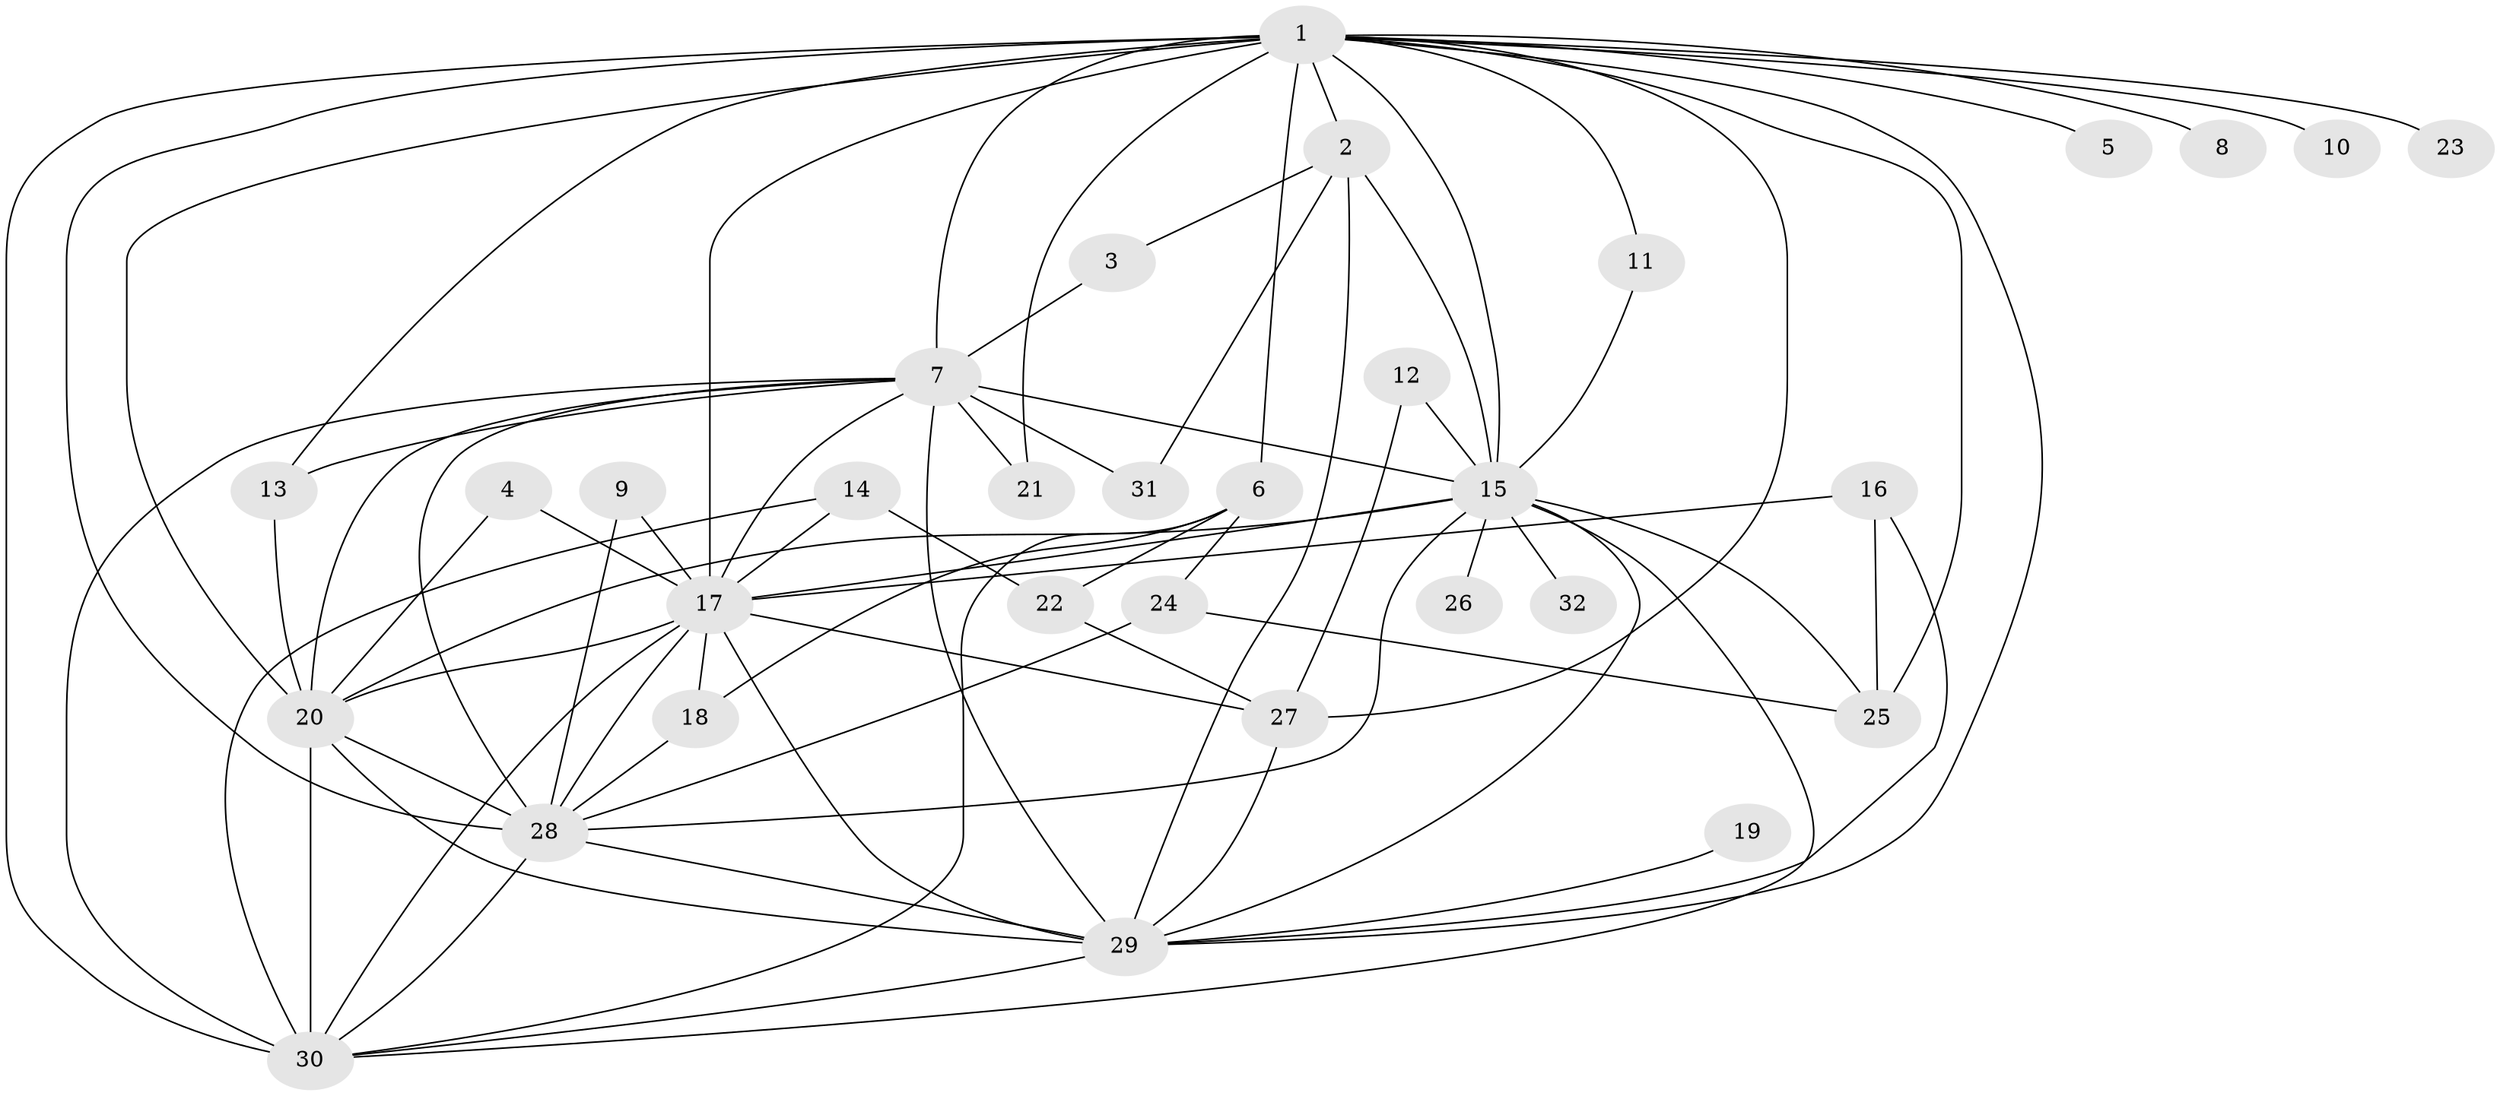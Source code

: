 // original degree distribution, {14: 0.019230769230769232, 19: 0.019230769230769232, 10: 0.019230769230769232, 15: 0.038461538461538464, 12: 0.019230769230769232, 20: 0.019230769230769232, 13: 0.019230769230769232, 21: 0.019230769230769232, 17: 0.019230769230769232, 5: 0.057692307692307696, 2: 0.6153846153846154, 3: 0.09615384615384616, 4: 0.038461538461538464}
// Generated by graph-tools (version 1.1) at 2025/36/03/04/25 23:36:18]
// undirected, 32 vertices, 76 edges
graph export_dot {
  node [color=gray90,style=filled];
  1;
  2;
  3;
  4;
  5;
  6;
  7;
  8;
  9;
  10;
  11;
  12;
  13;
  14;
  15;
  16;
  17;
  18;
  19;
  20;
  21;
  22;
  23;
  24;
  25;
  26;
  27;
  28;
  29;
  30;
  31;
  32;
  1 -- 2 [weight=1.0];
  1 -- 5 [weight=2.0];
  1 -- 6 [weight=1.0];
  1 -- 7 [weight=2.0];
  1 -- 8 [weight=2.0];
  1 -- 10 [weight=2.0];
  1 -- 11 [weight=1.0];
  1 -- 13 [weight=1.0];
  1 -- 15 [weight=2.0];
  1 -- 17 [weight=2.0];
  1 -- 20 [weight=2.0];
  1 -- 21 [weight=1.0];
  1 -- 23 [weight=2.0];
  1 -- 25 [weight=1.0];
  1 -- 27 [weight=1.0];
  1 -- 28 [weight=2.0];
  1 -- 29 [weight=2.0];
  1 -- 30 [weight=5.0];
  2 -- 3 [weight=1.0];
  2 -- 15 [weight=1.0];
  2 -- 29 [weight=1.0];
  2 -- 31 [weight=1.0];
  3 -- 7 [weight=1.0];
  4 -- 17 [weight=1.0];
  4 -- 20 [weight=1.0];
  6 -- 18 [weight=1.0];
  6 -- 22 [weight=1.0];
  6 -- 24 [weight=1.0];
  6 -- 30 [weight=1.0];
  7 -- 13 [weight=1.0];
  7 -- 15 [weight=3.0];
  7 -- 17 [weight=1.0];
  7 -- 20 [weight=1.0];
  7 -- 21 [weight=1.0];
  7 -- 28 [weight=3.0];
  7 -- 29 [weight=2.0];
  7 -- 30 [weight=3.0];
  7 -- 31 [weight=1.0];
  9 -- 17 [weight=1.0];
  9 -- 28 [weight=1.0];
  11 -- 15 [weight=1.0];
  12 -- 15 [weight=1.0];
  12 -- 27 [weight=1.0];
  13 -- 20 [weight=1.0];
  14 -- 17 [weight=1.0];
  14 -- 22 [weight=1.0];
  14 -- 30 [weight=1.0];
  15 -- 17 [weight=3.0];
  15 -- 20 [weight=1.0];
  15 -- 25 [weight=1.0];
  15 -- 26 [weight=1.0];
  15 -- 28 [weight=1.0];
  15 -- 29 [weight=1.0];
  15 -- 30 [weight=2.0];
  15 -- 32 [weight=1.0];
  16 -- 17 [weight=1.0];
  16 -- 25 [weight=1.0];
  16 -- 29 [weight=1.0];
  17 -- 18 [weight=1.0];
  17 -- 20 [weight=1.0];
  17 -- 27 [weight=1.0];
  17 -- 28 [weight=1.0];
  17 -- 29 [weight=1.0];
  17 -- 30 [weight=2.0];
  18 -- 28 [weight=1.0];
  19 -- 29 [weight=1.0];
  20 -- 28 [weight=1.0];
  20 -- 29 [weight=1.0];
  20 -- 30 [weight=3.0];
  22 -- 27 [weight=1.0];
  24 -- 25 [weight=1.0];
  24 -- 28 [weight=2.0];
  27 -- 29 [weight=1.0];
  28 -- 29 [weight=1.0];
  28 -- 30 [weight=2.0];
  29 -- 30 [weight=2.0];
}
